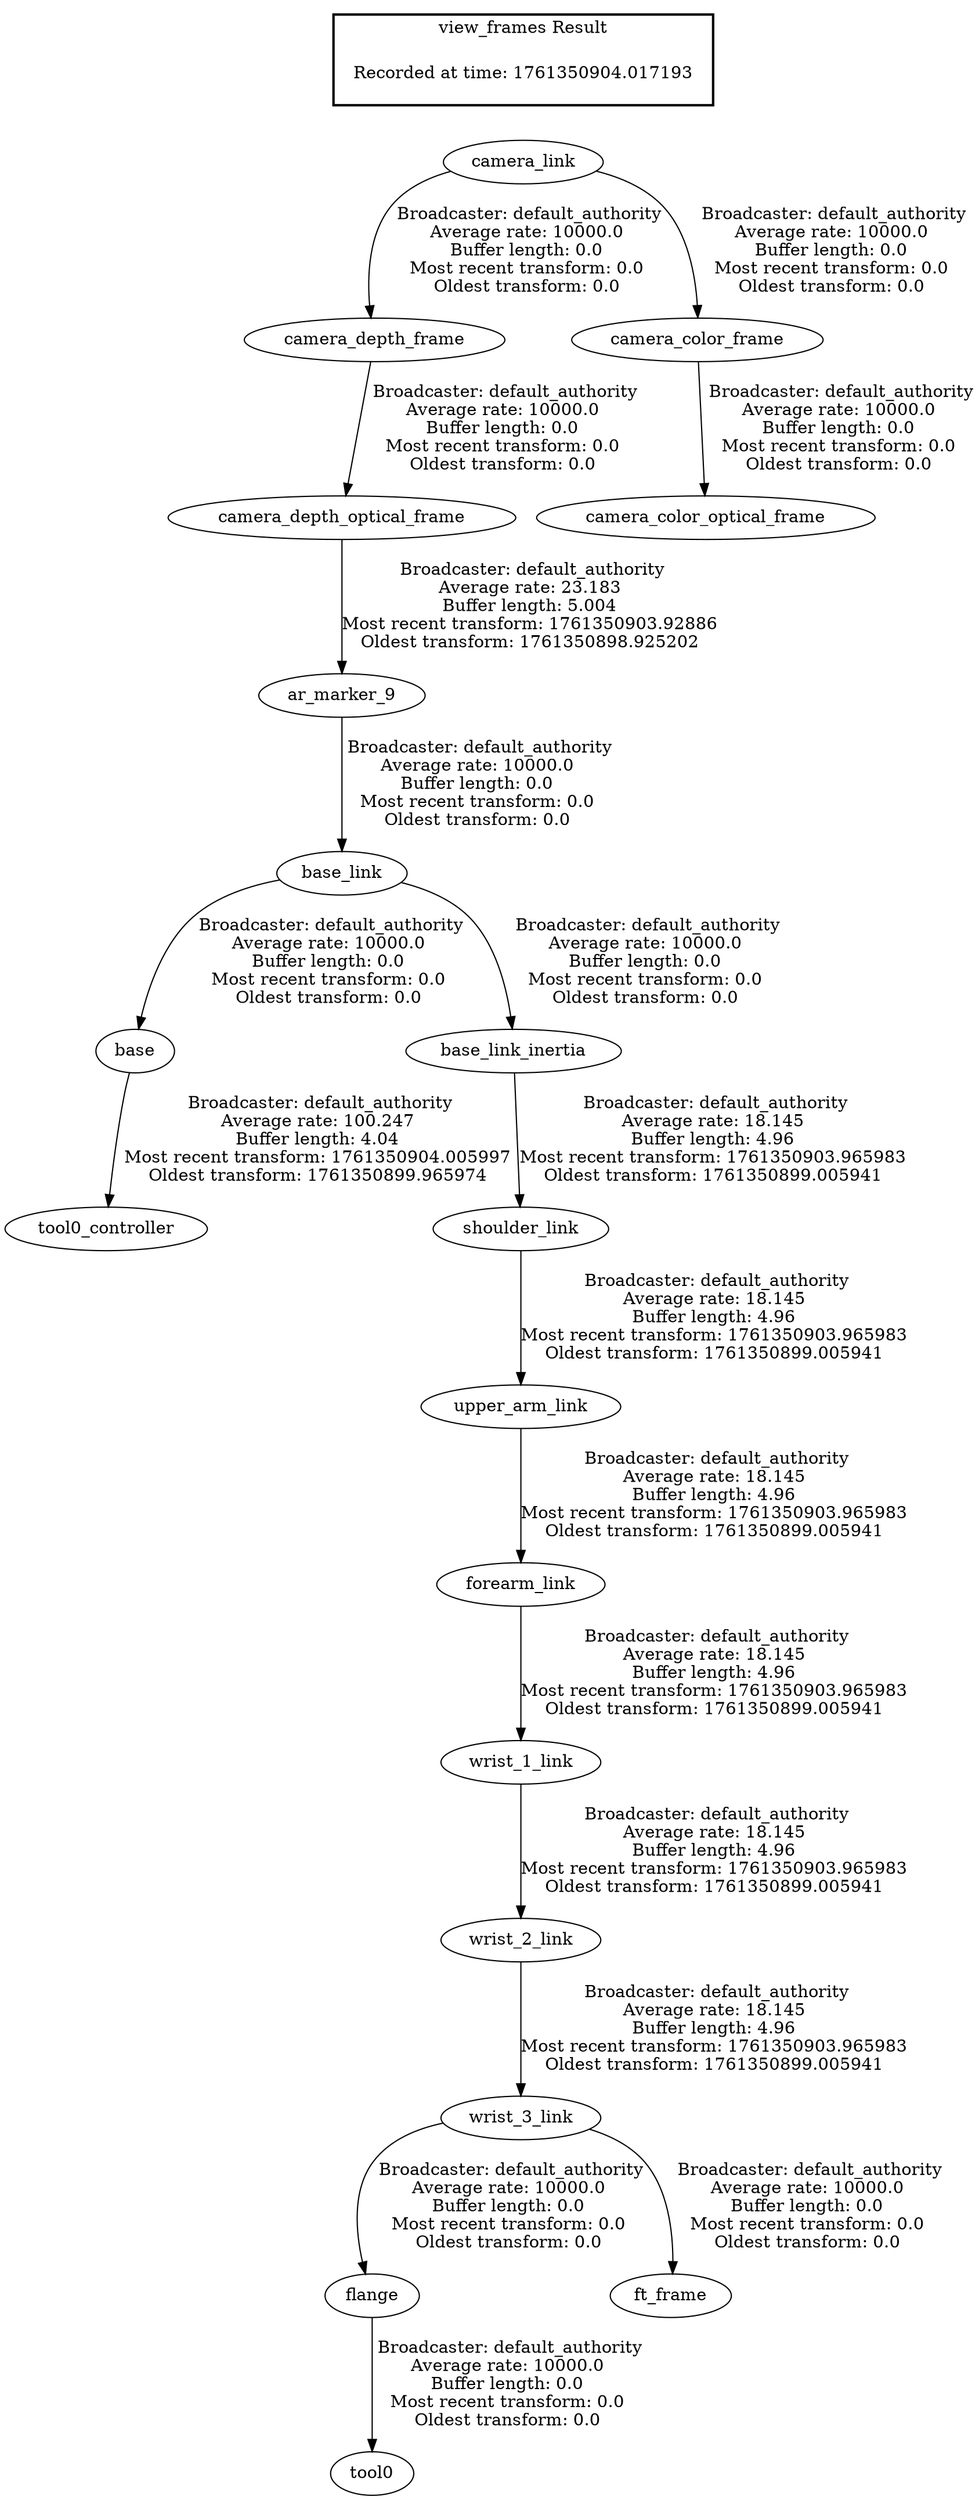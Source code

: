 digraph G {
"camera_depth_optical_frame" -> "ar_marker_9"[label=" Broadcaster: default_authority\nAverage rate: 23.183\nBuffer length: 5.004\nMost recent transform: 1761350903.92886\nOldest transform: 1761350898.925202\n"];
"camera_depth_frame" -> "camera_depth_optical_frame"[label=" Broadcaster: default_authority\nAverage rate: 10000.0\nBuffer length: 0.0\nMost recent transform: 0.0\nOldest transform: 0.0\n"];
"camera_link" -> "camera_depth_frame"[label=" Broadcaster: default_authority\nAverage rate: 10000.0\nBuffer length: 0.0\nMost recent transform: 0.0\nOldest transform: 0.0\n"];
"camera_link" -> "camera_color_frame"[label=" Broadcaster: default_authority\nAverage rate: 10000.0\nBuffer length: 0.0\nMost recent transform: 0.0\nOldest transform: 0.0\n"];
"camera_color_frame" -> "camera_color_optical_frame"[label=" Broadcaster: default_authority\nAverage rate: 10000.0\nBuffer length: 0.0\nMost recent transform: 0.0\nOldest transform: 0.0\n"];
"ar_marker_9" -> "base_link"[label=" Broadcaster: default_authority\nAverage rate: 10000.0\nBuffer length: 0.0\nMost recent transform: 0.0\nOldest transform: 0.0\n"];
"base_link" -> "base"[label=" Broadcaster: default_authority\nAverage rate: 10000.0\nBuffer length: 0.0\nMost recent transform: 0.0\nOldest transform: 0.0\n"];
"base_link" -> "base_link_inertia"[label=" Broadcaster: default_authority\nAverage rate: 10000.0\nBuffer length: 0.0\nMost recent transform: 0.0\nOldest transform: 0.0\n"];
"flange" -> "tool0"[label=" Broadcaster: default_authority\nAverage rate: 10000.0\nBuffer length: 0.0\nMost recent transform: 0.0\nOldest transform: 0.0\n"];
"wrist_3_link" -> "flange"[label=" Broadcaster: default_authority\nAverage rate: 10000.0\nBuffer length: 0.0\nMost recent transform: 0.0\nOldest transform: 0.0\n"];
"wrist_2_link" -> "wrist_3_link"[label=" Broadcaster: default_authority\nAverage rate: 18.145\nBuffer length: 4.96\nMost recent transform: 1761350903.965983\nOldest transform: 1761350899.005941\n"];
"wrist_3_link" -> "ft_frame"[label=" Broadcaster: default_authority\nAverage rate: 10000.0\nBuffer length: 0.0\nMost recent transform: 0.0\nOldest transform: 0.0\n"];
"upper_arm_link" -> "forearm_link"[label=" Broadcaster: default_authority\nAverage rate: 18.145\nBuffer length: 4.96\nMost recent transform: 1761350903.965983\nOldest transform: 1761350899.005941\n"];
"shoulder_link" -> "upper_arm_link"[label=" Broadcaster: default_authority\nAverage rate: 18.145\nBuffer length: 4.96\nMost recent transform: 1761350903.965983\nOldest transform: 1761350899.005941\n"];
"base_link_inertia" -> "shoulder_link"[label=" Broadcaster: default_authority\nAverage rate: 18.145\nBuffer length: 4.96\nMost recent transform: 1761350903.965983\nOldest transform: 1761350899.005941\n"];
"forearm_link" -> "wrist_1_link"[label=" Broadcaster: default_authority\nAverage rate: 18.145\nBuffer length: 4.96\nMost recent transform: 1761350903.965983\nOldest transform: 1761350899.005941\n"];
"wrist_1_link" -> "wrist_2_link"[label=" Broadcaster: default_authority\nAverage rate: 18.145\nBuffer length: 4.96\nMost recent transform: 1761350903.965983\nOldest transform: 1761350899.005941\n"];
"base" -> "tool0_controller"[label=" Broadcaster: default_authority\nAverage rate: 100.247\nBuffer length: 4.04\nMost recent transform: 1761350904.005997\nOldest transform: 1761350899.965974\n"];
edge [style=invis];
 subgraph cluster_legend { style=bold; color=black; label ="view_frames Result";
"Recorded at time: 1761350904.017193"[ shape=plaintext ] ;
}->"camera_link";
}